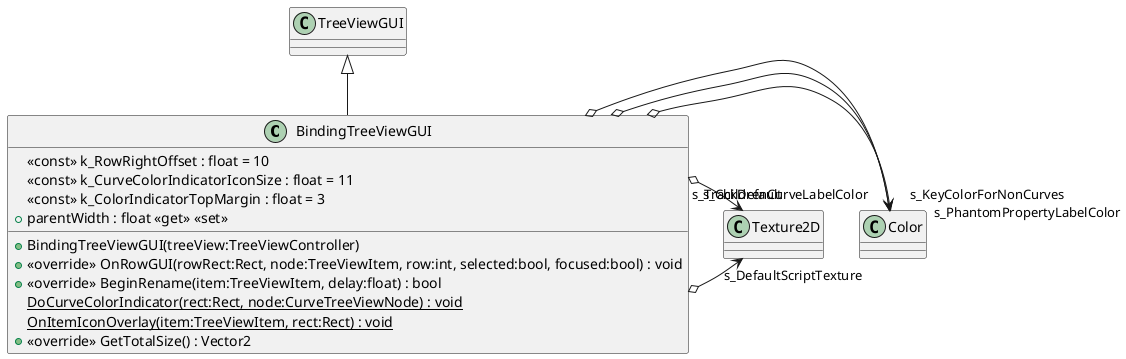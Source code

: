 @startuml
class BindingTreeViewGUI {
    <<const>> k_RowRightOffset : float = 10
    <<const>> k_CurveColorIndicatorIconSize : float = 11
    <<const>> k_ColorIndicatorTopMargin : float = 3
    + parentWidth : float <<get>> <<set>>
    + BindingTreeViewGUI(treeView:TreeViewController)
    + <<override>> OnRowGUI(rowRect:Rect, node:TreeViewItem, row:int, selected:bool, focused:bool) : void
    + <<override>> BeginRename(item:TreeViewItem, delay:float) : bool
    {static} DoCurveColorIndicator(rect:Rect, node:CurveTreeViewNode) : void
    {static} OnItemIconOverlay(item:TreeViewItem, rect:Rect) : void
    + <<override>> GetTotalSize() : Vector2
}
TreeViewGUI <|-- BindingTreeViewGUI
BindingTreeViewGUI o-> "s_KeyColorForNonCurves" Color
BindingTreeViewGUI o-> "s_ChildrenCurveLabelColor" Color
BindingTreeViewGUI o-> "s_PhantomPropertyLabelColor" Color
BindingTreeViewGUI o-> "s_DefaultScriptTexture" Texture2D
BindingTreeViewGUI o-> "s_TrackDefault" Texture2D
@enduml
